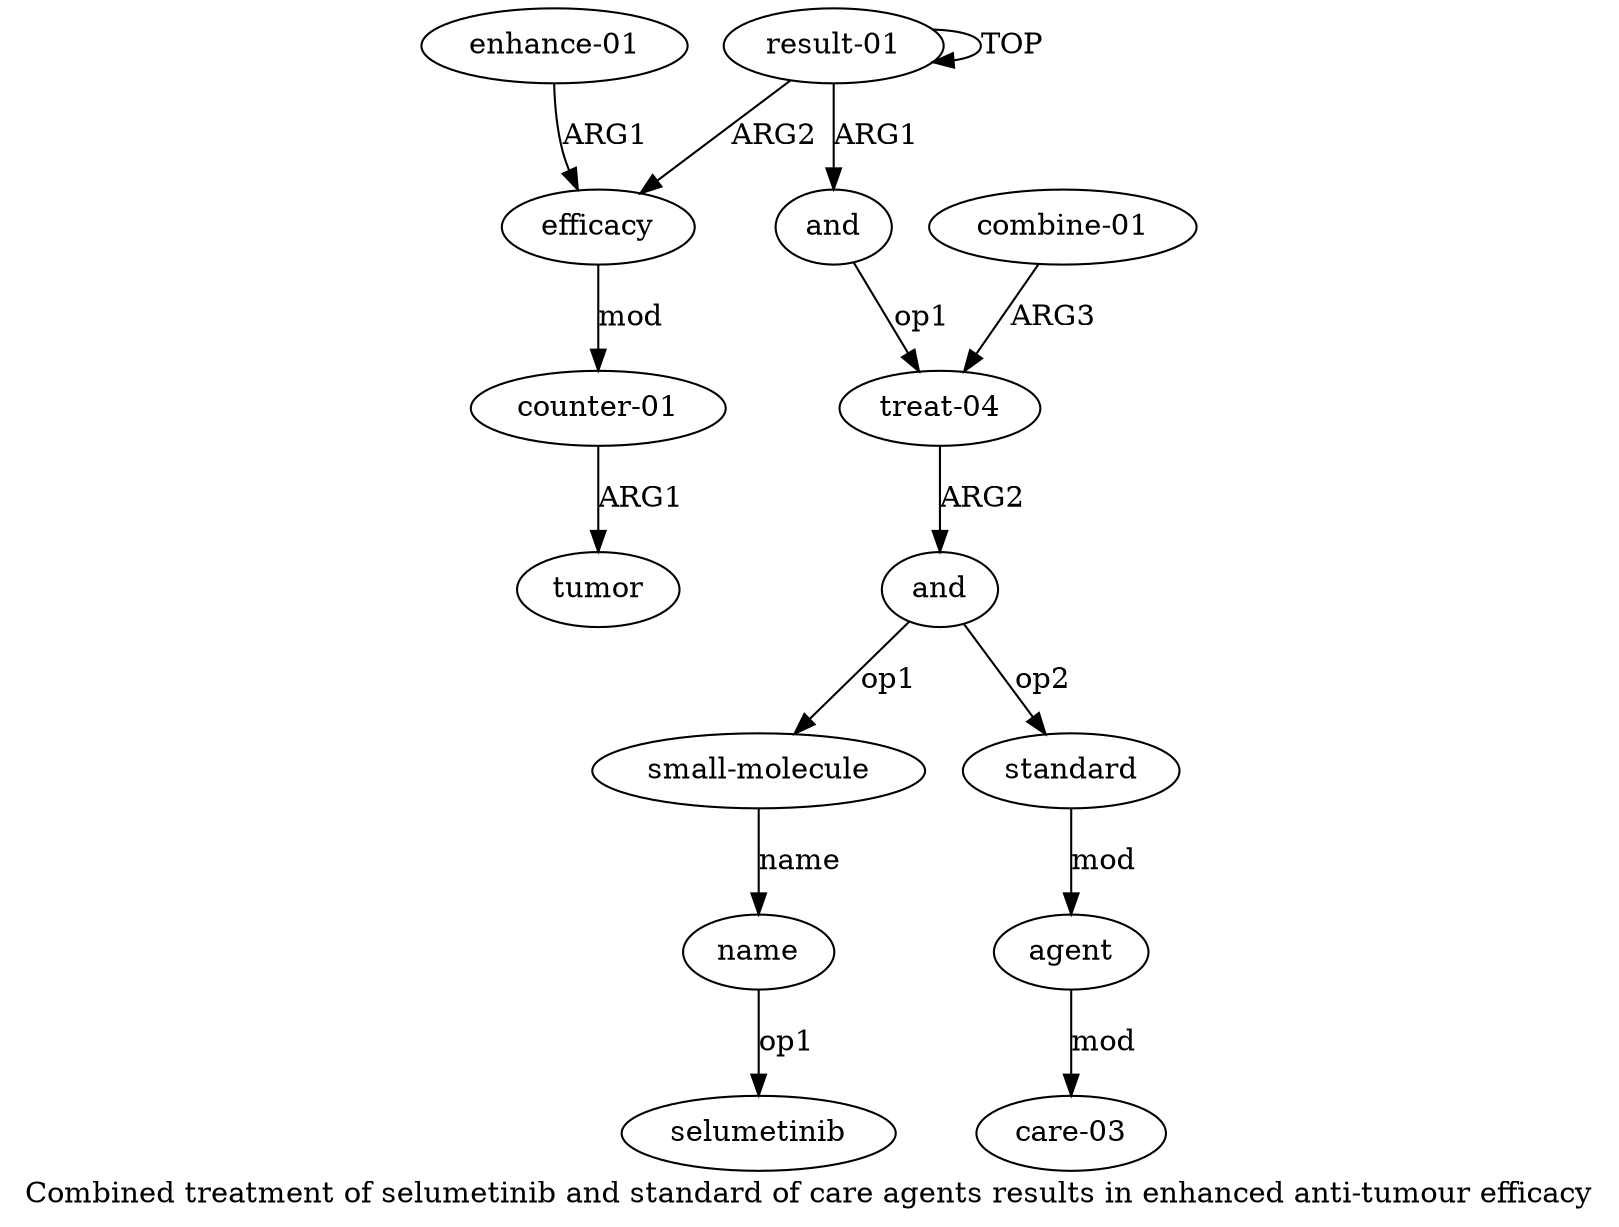 digraph  {
	graph [label="Combined treatment of selumetinib and standard of care agents results in enhanced anti-tumour efficacy"];
	node [label="\N"];
	a11	 [color=black,
		gold_ind=11,
		gold_label="enhance-01",
		label="enhance-01",
		test_ind=11,
		test_label="enhance-01"];
	a10	 [color=black,
		gold_ind=10,
		gold_label=efficacy,
		label=efficacy,
		test_ind=10,
		test_label=efficacy];
	a11 -> a10 [key=0,
	color=black,
	gold_label=ARG1,
	label=ARG1,
	test_label=ARG1];
a12 [color=black,
	gold_ind=12,
	gold_label="counter-01",
	label="counter-01",
	test_ind=12,
	test_label="counter-01"];
a10 -> a12 [key=0,
color=black,
gold_label=mod,
label=mod,
test_label=mod];
a13 [color=black,
gold_ind=13,
gold_label=tumor,
label=tumor,
test_ind=13,
test_label=tumor];
a12 -> a13 [key=0,
color=black,
gold_label=ARG1,
label=ARG1,
test_label=ARG1];
a1 [color=black,
gold_ind=1,
gold_label=and,
label=and,
test_ind=1,
test_label=and];
a2 [color=black,
gold_ind=2,
gold_label="treat-04",
label="treat-04",
test_ind=2,
test_label="treat-04"];
a1 -> a2 [key=0,
color=black,
gold_label=op1,
label=op1,
test_label=op1];
a0 [color=black,
gold_ind=0,
gold_label="result-01",
label="result-01",
test_ind=0,
test_label="result-01"];
a0 -> a10 [key=0,
color=black,
gold_label=ARG2,
label=ARG2,
test_label=ARG2];
a0 -> a1 [key=0,
color=black,
gold_label=ARG1,
label=ARG1,
test_label=ARG1];
a0 -> a0 [key=0,
color=black,
gold_label=TOP,
label=TOP,
test_label=TOP];
a3 [color=black,
gold_ind=3,
gold_label=and,
label=and,
test_ind=3,
test_label=and];
a4 [color=black,
gold_ind=4,
gold_label="small-molecule",
label="small-molecule",
test_ind=4,
test_label="small-molecule"];
a3 -> a4 [key=0,
color=black,
gold_label=op1,
label=op1,
test_label=op1];
a6 [color=black,
gold_ind=6,
gold_label=standard,
label=standard,
test_ind=6,
test_label=standard];
a3 -> a6 [key=0,
color=black,
gold_label=op2,
label=op2,
test_label=op2];
a2 -> a3 [key=0,
color=black,
gold_label=ARG2,
label=ARG2,
test_label=ARG2];
a5 [color=black,
gold_ind=5,
gold_label=name,
label=name,
test_ind=5,
test_label=name];
"a5 selumetinib" [color=black,
gold_ind=-1,
gold_label=selumetinib,
label=selumetinib,
test_ind=-1,
test_label=selumetinib];
a5 -> "a5 selumetinib" [key=0,
color=black,
gold_label=op1,
label=op1,
test_label=op1];
a4 -> a5 [key=0,
color=black,
gold_label=name,
label=name,
test_label=name];
a7 [color=black,
gold_ind=7,
gold_label=agent,
label=agent,
test_ind=7,
test_label=agent];
a8 [color=black,
gold_ind=8,
gold_label="care-03",
label="care-03",
test_ind=8,
test_label="care-03"];
a7 -> a8 [key=0,
color=black,
gold_label=mod,
label=mod,
test_label=mod];
a6 -> a7 [key=0,
color=black,
gold_label=mod,
label=mod,
test_label=mod];
a9 [color=black,
gold_ind=9,
gold_label="combine-01",
label="combine-01",
test_ind=9,
test_label="combine-01"];
a9 -> a2 [key=0,
color=black,
gold_label=ARG3,
label=ARG3,
test_label=ARG3];
}
